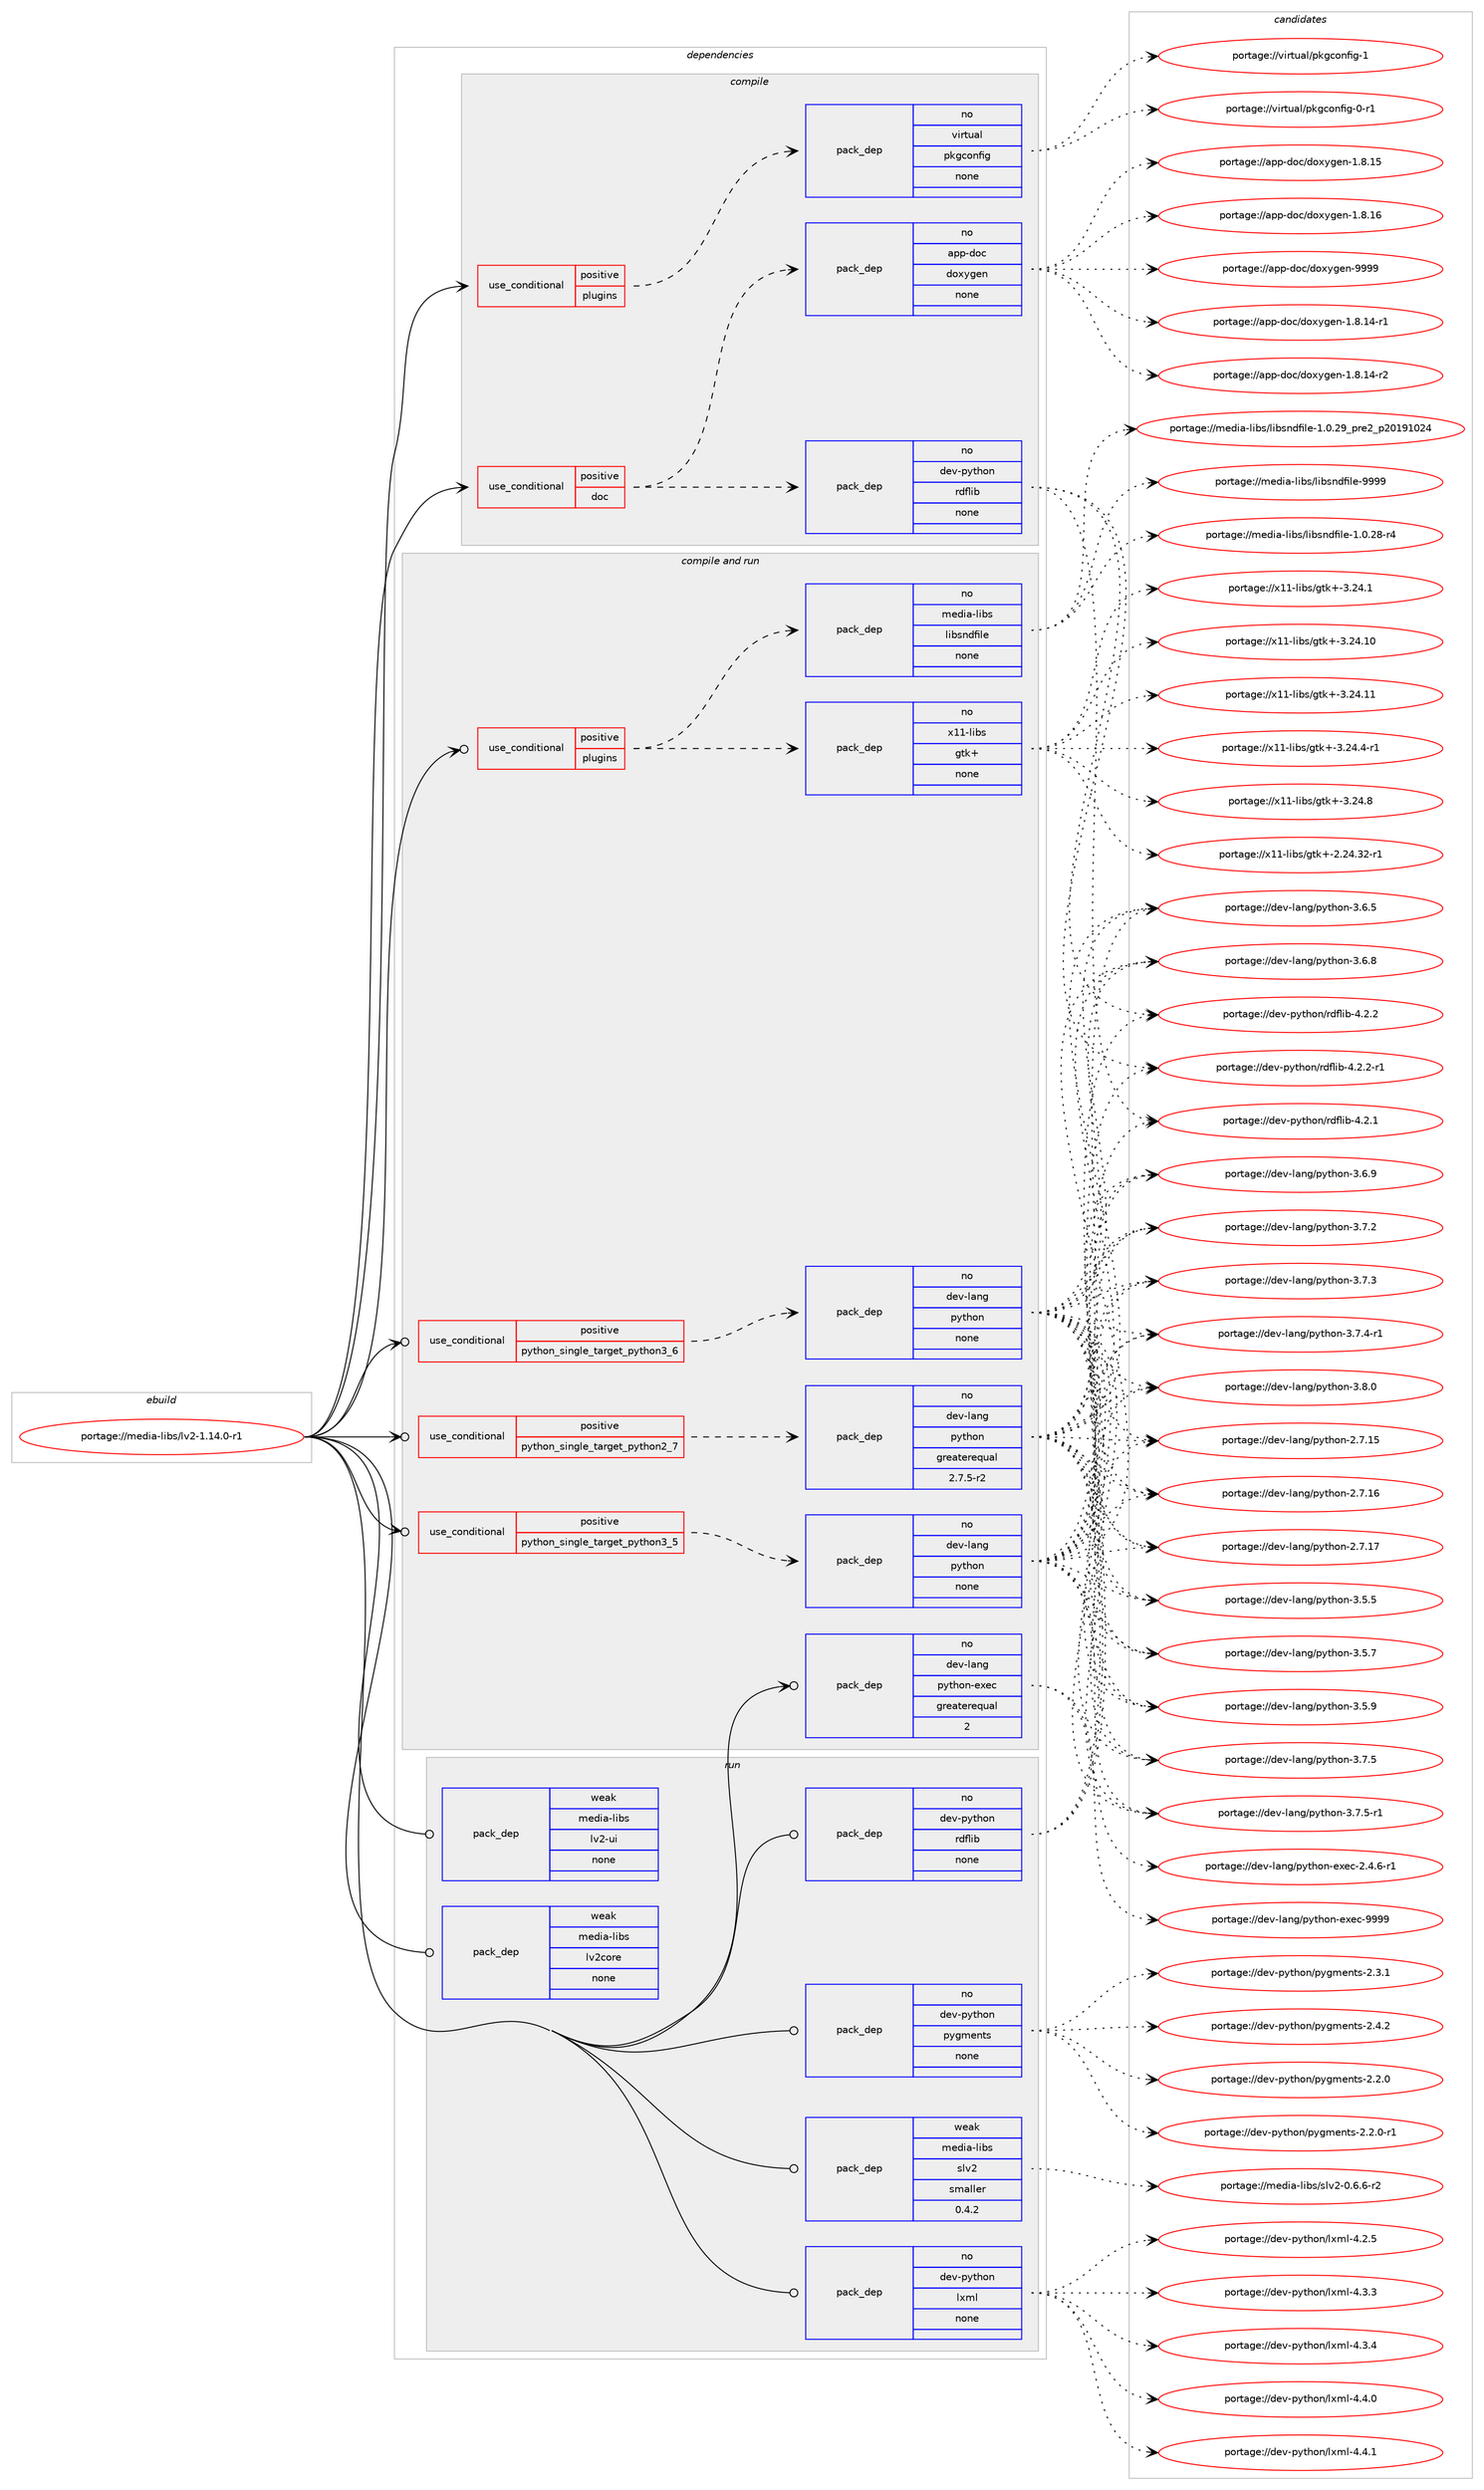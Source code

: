 digraph prolog {

# *************
# Graph options
# *************

newrank=true;
concentrate=true;
compound=true;
graph [rankdir=LR,fontname=Helvetica,fontsize=10,ranksep=1.5];#, ranksep=2.5, nodesep=0.2];
edge  [arrowhead=vee];
node  [fontname=Helvetica,fontsize=10];

# **********
# The ebuild
# **********

subgraph cluster_leftcol {
color=gray;
rank=same;
label=<<i>ebuild</i>>;
id [label="portage://media-libs/lv2-1.14.0-r1", color=red, width=4, href="../media-libs/lv2-1.14.0-r1.svg"];
}

# ****************
# The dependencies
# ****************

subgraph cluster_midcol {
color=gray;
label=<<i>dependencies</i>>;
subgraph cluster_compile {
fillcolor="#eeeeee";
style=filled;
label=<<i>compile</i>>;
subgraph cond80447 {
dependency322289 [label=<<TABLE BORDER="0" CELLBORDER="1" CELLSPACING="0" CELLPADDING="4"><TR><TD ROWSPAN="3" CELLPADDING="10">use_conditional</TD></TR><TR><TD>positive</TD></TR><TR><TD>doc</TD></TR></TABLE>>, shape=none, color=red];
subgraph pack236575 {
dependency322290 [label=<<TABLE BORDER="0" CELLBORDER="1" CELLSPACING="0" CELLPADDING="4" WIDTH="220"><TR><TD ROWSPAN="6" CELLPADDING="30">pack_dep</TD></TR><TR><TD WIDTH="110">no</TD></TR><TR><TD>app-doc</TD></TR><TR><TD>doxygen</TD></TR><TR><TD>none</TD></TR><TR><TD></TD></TR></TABLE>>, shape=none, color=blue];
}
dependency322289:e -> dependency322290:w [weight=20,style="dashed",arrowhead="vee"];
subgraph pack236576 {
dependency322291 [label=<<TABLE BORDER="0" CELLBORDER="1" CELLSPACING="0" CELLPADDING="4" WIDTH="220"><TR><TD ROWSPAN="6" CELLPADDING="30">pack_dep</TD></TR><TR><TD WIDTH="110">no</TD></TR><TR><TD>dev-python</TD></TR><TR><TD>rdflib</TD></TR><TR><TD>none</TD></TR><TR><TD></TD></TR></TABLE>>, shape=none, color=blue];
}
dependency322289:e -> dependency322291:w [weight=20,style="dashed",arrowhead="vee"];
}
id:e -> dependency322289:w [weight=20,style="solid",arrowhead="vee"];
subgraph cond80448 {
dependency322292 [label=<<TABLE BORDER="0" CELLBORDER="1" CELLSPACING="0" CELLPADDING="4"><TR><TD ROWSPAN="3" CELLPADDING="10">use_conditional</TD></TR><TR><TD>positive</TD></TR><TR><TD>plugins</TD></TR></TABLE>>, shape=none, color=red];
subgraph pack236577 {
dependency322293 [label=<<TABLE BORDER="0" CELLBORDER="1" CELLSPACING="0" CELLPADDING="4" WIDTH="220"><TR><TD ROWSPAN="6" CELLPADDING="30">pack_dep</TD></TR><TR><TD WIDTH="110">no</TD></TR><TR><TD>virtual</TD></TR><TR><TD>pkgconfig</TD></TR><TR><TD>none</TD></TR><TR><TD></TD></TR></TABLE>>, shape=none, color=blue];
}
dependency322292:e -> dependency322293:w [weight=20,style="dashed",arrowhead="vee"];
}
id:e -> dependency322292:w [weight=20,style="solid",arrowhead="vee"];
}
subgraph cluster_compileandrun {
fillcolor="#eeeeee";
style=filled;
label=<<i>compile and run</i>>;
subgraph cond80449 {
dependency322294 [label=<<TABLE BORDER="0" CELLBORDER="1" CELLSPACING="0" CELLPADDING="4"><TR><TD ROWSPAN="3" CELLPADDING="10">use_conditional</TD></TR><TR><TD>positive</TD></TR><TR><TD>plugins</TD></TR></TABLE>>, shape=none, color=red];
subgraph pack236578 {
dependency322295 [label=<<TABLE BORDER="0" CELLBORDER="1" CELLSPACING="0" CELLPADDING="4" WIDTH="220"><TR><TD ROWSPAN="6" CELLPADDING="30">pack_dep</TD></TR><TR><TD WIDTH="110">no</TD></TR><TR><TD>x11-libs</TD></TR><TR><TD>gtk+</TD></TR><TR><TD>none</TD></TR><TR><TD></TD></TR></TABLE>>, shape=none, color=blue];
}
dependency322294:e -> dependency322295:w [weight=20,style="dashed",arrowhead="vee"];
subgraph pack236579 {
dependency322296 [label=<<TABLE BORDER="0" CELLBORDER="1" CELLSPACING="0" CELLPADDING="4" WIDTH="220"><TR><TD ROWSPAN="6" CELLPADDING="30">pack_dep</TD></TR><TR><TD WIDTH="110">no</TD></TR><TR><TD>media-libs</TD></TR><TR><TD>libsndfile</TD></TR><TR><TD>none</TD></TR><TR><TD></TD></TR></TABLE>>, shape=none, color=blue];
}
dependency322294:e -> dependency322296:w [weight=20,style="dashed",arrowhead="vee"];
}
id:e -> dependency322294:w [weight=20,style="solid",arrowhead="odotvee"];
subgraph cond80450 {
dependency322297 [label=<<TABLE BORDER="0" CELLBORDER="1" CELLSPACING="0" CELLPADDING="4"><TR><TD ROWSPAN="3" CELLPADDING="10">use_conditional</TD></TR><TR><TD>positive</TD></TR><TR><TD>python_single_target_python2_7</TD></TR></TABLE>>, shape=none, color=red];
subgraph pack236580 {
dependency322298 [label=<<TABLE BORDER="0" CELLBORDER="1" CELLSPACING="0" CELLPADDING="4" WIDTH="220"><TR><TD ROWSPAN="6" CELLPADDING="30">pack_dep</TD></TR><TR><TD WIDTH="110">no</TD></TR><TR><TD>dev-lang</TD></TR><TR><TD>python</TD></TR><TR><TD>greaterequal</TD></TR><TR><TD>2.7.5-r2</TD></TR></TABLE>>, shape=none, color=blue];
}
dependency322297:e -> dependency322298:w [weight=20,style="dashed",arrowhead="vee"];
}
id:e -> dependency322297:w [weight=20,style="solid",arrowhead="odotvee"];
subgraph cond80451 {
dependency322299 [label=<<TABLE BORDER="0" CELLBORDER="1" CELLSPACING="0" CELLPADDING="4"><TR><TD ROWSPAN="3" CELLPADDING="10">use_conditional</TD></TR><TR><TD>positive</TD></TR><TR><TD>python_single_target_python3_5</TD></TR></TABLE>>, shape=none, color=red];
subgraph pack236581 {
dependency322300 [label=<<TABLE BORDER="0" CELLBORDER="1" CELLSPACING="0" CELLPADDING="4" WIDTH="220"><TR><TD ROWSPAN="6" CELLPADDING="30">pack_dep</TD></TR><TR><TD WIDTH="110">no</TD></TR><TR><TD>dev-lang</TD></TR><TR><TD>python</TD></TR><TR><TD>none</TD></TR><TR><TD></TD></TR></TABLE>>, shape=none, color=blue];
}
dependency322299:e -> dependency322300:w [weight=20,style="dashed",arrowhead="vee"];
}
id:e -> dependency322299:w [weight=20,style="solid",arrowhead="odotvee"];
subgraph cond80452 {
dependency322301 [label=<<TABLE BORDER="0" CELLBORDER="1" CELLSPACING="0" CELLPADDING="4"><TR><TD ROWSPAN="3" CELLPADDING="10">use_conditional</TD></TR><TR><TD>positive</TD></TR><TR><TD>python_single_target_python3_6</TD></TR></TABLE>>, shape=none, color=red];
subgraph pack236582 {
dependency322302 [label=<<TABLE BORDER="0" CELLBORDER="1" CELLSPACING="0" CELLPADDING="4" WIDTH="220"><TR><TD ROWSPAN="6" CELLPADDING="30">pack_dep</TD></TR><TR><TD WIDTH="110">no</TD></TR><TR><TD>dev-lang</TD></TR><TR><TD>python</TD></TR><TR><TD>none</TD></TR><TR><TD></TD></TR></TABLE>>, shape=none, color=blue];
}
dependency322301:e -> dependency322302:w [weight=20,style="dashed",arrowhead="vee"];
}
id:e -> dependency322301:w [weight=20,style="solid",arrowhead="odotvee"];
subgraph pack236583 {
dependency322303 [label=<<TABLE BORDER="0" CELLBORDER="1" CELLSPACING="0" CELLPADDING="4" WIDTH="220"><TR><TD ROWSPAN="6" CELLPADDING="30">pack_dep</TD></TR><TR><TD WIDTH="110">no</TD></TR><TR><TD>dev-lang</TD></TR><TR><TD>python-exec</TD></TR><TR><TD>greaterequal</TD></TR><TR><TD>2</TD></TR></TABLE>>, shape=none, color=blue];
}
id:e -> dependency322303:w [weight=20,style="solid",arrowhead="odotvee"];
}
subgraph cluster_run {
fillcolor="#eeeeee";
style=filled;
label=<<i>run</i>>;
subgraph pack236584 {
dependency322304 [label=<<TABLE BORDER="0" CELLBORDER="1" CELLSPACING="0" CELLPADDING="4" WIDTH="220"><TR><TD ROWSPAN="6" CELLPADDING="30">pack_dep</TD></TR><TR><TD WIDTH="110">no</TD></TR><TR><TD>dev-python</TD></TR><TR><TD>lxml</TD></TR><TR><TD>none</TD></TR><TR><TD></TD></TR></TABLE>>, shape=none, color=blue];
}
id:e -> dependency322304:w [weight=20,style="solid",arrowhead="odot"];
subgraph pack236585 {
dependency322305 [label=<<TABLE BORDER="0" CELLBORDER="1" CELLSPACING="0" CELLPADDING="4" WIDTH="220"><TR><TD ROWSPAN="6" CELLPADDING="30">pack_dep</TD></TR><TR><TD WIDTH="110">no</TD></TR><TR><TD>dev-python</TD></TR><TR><TD>pygments</TD></TR><TR><TD>none</TD></TR><TR><TD></TD></TR></TABLE>>, shape=none, color=blue];
}
id:e -> dependency322305:w [weight=20,style="solid",arrowhead="odot"];
subgraph pack236586 {
dependency322306 [label=<<TABLE BORDER="0" CELLBORDER="1" CELLSPACING="0" CELLPADDING="4" WIDTH="220"><TR><TD ROWSPAN="6" CELLPADDING="30">pack_dep</TD></TR><TR><TD WIDTH="110">no</TD></TR><TR><TD>dev-python</TD></TR><TR><TD>rdflib</TD></TR><TR><TD>none</TD></TR><TR><TD></TD></TR></TABLE>>, shape=none, color=blue];
}
id:e -> dependency322306:w [weight=20,style="solid",arrowhead="odot"];
subgraph pack236587 {
dependency322307 [label=<<TABLE BORDER="0" CELLBORDER="1" CELLSPACING="0" CELLPADDING="4" WIDTH="220"><TR><TD ROWSPAN="6" CELLPADDING="30">pack_dep</TD></TR><TR><TD WIDTH="110">weak</TD></TR><TR><TD>media-libs</TD></TR><TR><TD>lv2-ui</TD></TR><TR><TD>none</TD></TR><TR><TD></TD></TR></TABLE>>, shape=none, color=blue];
}
id:e -> dependency322307:w [weight=20,style="solid",arrowhead="odot"];
subgraph pack236588 {
dependency322308 [label=<<TABLE BORDER="0" CELLBORDER="1" CELLSPACING="0" CELLPADDING="4" WIDTH="220"><TR><TD ROWSPAN="6" CELLPADDING="30">pack_dep</TD></TR><TR><TD WIDTH="110">weak</TD></TR><TR><TD>media-libs</TD></TR><TR><TD>lv2core</TD></TR><TR><TD>none</TD></TR><TR><TD></TD></TR></TABLE>>, shape=none, color=blue];
}
id:e -> dependency322308:w [weight=20,style="solid",arrowhead="odot"];
subgraph pack236589 {
dependency322309 [label=<<TABLE BORDER="0" CELLBORDER="1" CELLSPACING="0" CELLPADDING="4" WIDTH="220"><TR><TD ROWSPAN="6" CELLPADDING="30">pack_dep</TD></TR><TR><TD WIDTH="110">weak</TD></TR><TR><TD>media-libs</TD></TR><TR><TD>slv2</TD></TR><TR><TD>smaller</TD></TR><TR><TD>0.4.2</TD></TR></TABLE>>, shape=none, color=blue];
}
id:e -> dependency322309:w [weight=20,style="solid",arrowhead="odot"];
}
}

# **************
# The candidates
# **************

subgraph cluster_choices {
rank=same;
color=gray;
label=<<i>candidates</i>>;

subgraph choice236575 {
color=black;
nodesep=1;
choiceportage97112112451001119947100111120121103101110454946564649524511449 [label="portage://app-doc/doxygen-1.8.14-r1", color=red, width=4,href="../app-doc/doxygen-1.8.14-r1.svg"];
choiceportage97112112451001119947100111120121103101110454946564649524511450 [label="portage://app-doc/doxygen-1.8.14-r2", color=red, width=4,href="../app-doc/doxygen-1.8.14-r2.svg"];
choiceportage9711211245100111994710011112012110310111045494656464953 [label="portage://app-doc/doxygen-1.8.15", color=red, width=4,href="../app-doc/doxygen-1.8.15.svg"];
choiceportage9711211245100111994710011112012110310111045494656464954 [label="portage://app-doc/doxygen-1.8.16", color=red, width=4,href="../app-doc/doxygen-1.8.16.svg"];
choiceportage971121124510011199471001111201211031011104557575757 [label="portage://app-doc/doxygen-9999", color=red, width=4,href="../app-doc/doxygen-9999.svg"];
dependency322290:e -> choiceportage97112112451001119947100111120121103101110454946564649524511449:w [style=dotted,weight="100"];
dependency322290:e -> choiceportage97112112451001119947100111120121103101110454946564649524511450:w [style=dotted,weight="100"];
dependency322290:e -> choiceportage9711211245100111994710011112012110310111045494656464953:w [style=dotted,weight="100"];
dependency322290:e -> choiceportage9711211245100111994710011112012110310111045494656464954:w [style=dotted,weight="100"];
dependency322290:e -> choiceportage971121124510011199471001111201211031011104557575757:w [style=dotted,weight="100"];
}
subgraph choice236576 {
color=black;
nodesep=1;
choiceportage100101118451121211161041111104711410010210810598455246504649 [label="portage://dev-python/rdflib-4.2.1", color=red, width=4,href="../dev-python/rdflib-4.2.1.svg"];
choiceportage100101118451121211161041111104711410010210810598455246504650 [label="portage://dev-python/rdflib-4.2.2", color=red, width=4,href="../dev-python/rdflib-4.2.2.svg"];
choiceportage1001011184511212111610411111047114100102108105984552465046504511449 [label="portage://dev-python/rdflib-4.2.2-r1", color=red, width=4,href="../dev-python/rdflib-4.2.2-r1.svg"];
dependency322291:e -> choiceportage100101118451121211161041111104711410010210810598455246504649:w [style=dotted,weight="100"];
dependency322291:e -> choiceportage100101118451121211161041111104711410010210810598455246504650:w [style=dotted,weight="100"];
dependency322291:e -> choiceportage1001011184511212111610411111047114100102108105984552465046504511449:w [style=dotted,weight="100"];
}
subgraph choice236577 {
color=black;
nodesep=1;
choiceportage11810511411611797108471121071039911111010210510345484511449 [label="portage://virtual/pkgconfig-0-r1", color=red, width=4,href="../virtual/pkgconfig-0-r1.svg"];
choiceportage1181051141161179710847112107103991111101021051034549 [label="portage://virtual/pkgconfig-1", color=red, width=4,href="../virtual/pkgconfig-1.svg"];
dependency322293:e -> choiceportage11810511411611797108471121071039911111010210510345484511449:w [style=dotted,weight="100"];
dependency322293:e -> choiceportage1181051141161179710847112107103991111101021051034549:w [style=dotted,weight="100"];
}
subgraph choice236578 {
color=black;
nodesep=1;
choiceportage12049494510810598115471031161074345504650524651504511449 [label="portage://x11-libs/gtk+-2.24.32-r1", color=red, width=4,href="../x11-libs/gtk+-2.24.32-r1.svg"];
choiceportage12049494510810598115471031161074345514650524649 [label="portage://x11-libs/gtk+-3.24.1", color=red, width=4,href="../x11-libs/gtk+-3.24.1.svg"];
choiceportage1204949451081059811547103116107434551465052464948 [label="portage://x11-libs/gtk+-3.24.10", color=red, width=4,href="../x11-libs/gtk+-3.24.10.svg"];
choiceportage1204949451081059811547103116107434551465052464949 [label="portage://x11-libs/gtk+-3.24.11", color=red, width=4,href="../x11-libs/gtk+-3.24.11.svg"];
choiceportage120494945108105981154710311610743455146505246524511449 [label="portage://x11-libs/gtk+-3.24.4-r1", color=red, width=4,href="../x11-libs/gtk+-3.24.4-r1.svg"];
choiceportage12049494510810598115471031161074345514650524656 [label="portage://x11-libs/gtk+-3.24.8", color=red, width=4,href="../x11-libs/gtk+-3.24.8.svg"];
dependency322295:e -> choiceportage12049494510810598115471031161074345504650524651504511449:w [style=dotted,weight="100"];
dependency322295:e -> choiceportage12049494510810598115471031161074345514650524649:w [style=dotted,weight="100"];
dependency322295:e -> choiceportage1204949451081059811547103116107434551465052464948:w [style=dotted,weight="100"];
dependency322295:e -> choiceportage1204949451081059811547103116107434551465052464949:w [style=dotted,weight="100"];
dependency322295:e -> choiceportage120494945108105981154710311610743455146505246524511449:w [style=dotted,weight="100"];
dependency322295:e -> choiceportage12049494510810598115471031161074345514650524656:w [style=dotted,weight="100"];
}
subgraph choice236579 {
color=black;
nodesep=1;
choiceportage1091011001059745108105981154710810598115110100102105108101454946484650564511452 [label="portage://media-libs/libsndfile-1.0.28-r4", color=red, width=4,href="../media-libs/libsndfile-1.0.28-r4.svg"];
choiceportage1091011001059745108105981154710810598115110100102105108101454946484650579511211410150951125048495749485052 [label="portage://media-libs/libsndfile-1.0.29_pre2_p20191024", color=red, width=4,href="../media-libs/libsndfile-1.0.29_pre2_p20191024.svg"];
choiceportage10910110010597451081059811547108105981151101001021051081014557575757 [label="portage://media-libs/libsndfile-9999", color=red, width=4,href="../media-libs/libsndfile-9999.svg"];
dependency322296:e -> choiceportage1091011001059745108105981154710810598115110100102105108101454946484650564511452:w [style=dotted,weight="100"];
dependency322296:e -> choiceportage1091011001059745108105981154710810598115110100102105108101454946484650579511211410150951125048495749485052:w [style=dotted,weight="100"];
dependency322296:e -> choiceportage10910110010597451081059811547108105981151101001021051081014557575757:w [style=dotted,weight="100"];
}
subgraph choice236580 {
color=black;
nodesep=1;
choiceportage10010111845108971101034711212111610411111045504655464953 [label="portage://dev-lang/python-2.7.15", color=red, width=4,href="../dev-lang/python-2.7.15.svg"];
choiceportage10010111845108971101034711212111610411111045504655464954 [label="portage://dev-lang/python-2.7.16", color=red, width=4,href="../dev-lang/python-2.7.16.svg"];
choiceportage10010111845108971101034711212111610411111045504655464955 [label="portage://dev-lang/python-2.7.17", color=red, width=4,href="../dev-lang/python-2.7.17.svg"];
choiceportage100101118451089711010347112121116104111110455146534653 [label="portage://dev-lang/python-3.5.5", color=red, width=4,href="../dev-lang/python-3.5.5.svg"];
choiceportage100101118451089711010347112121116104111110455146534655 [label="portage://dev-lang/python-3.5.7", color=red, width=4,href="../dev-lang/python-3.5.7.svg"];
choiceportage100101118451089711010347112121116104111110455146534657 [label="portage://dev-lang/python-3.5.9", color=red, width=4,href="../dev-lang/python-3.5.9.svg"];
choiceportage100101118451089711010347112121116104111110455146544653 [label="portage://dev-lang/python-3.6.5", color=red, width=4,href="../dev-lang/python-3.6.5.svg"];
choiceportage100101118451089711010347112121116104111110455146544656 [label="portage://dev-lang/python-3.6.8", color=red, width=4,href="../dev-lang/python-3.6.8.svg"];
choiceportage100101118451089711010347112121116104111110455146544657 [label="portage://dev-lang/python-3.6.9", color=red, width=4,href="../dev-lang/python-3.6.9.svg"];
choiceportage100101118451089711010347112121116104111110455146554650 [label="portage://dev-lang/python-3.7.2", color=red, width=4,href="../dev-lang/python-3.7.2.svg"];
choiceportage100101118451089711010347112121116104111110455146554651 [label="portage://dev-lang/python-3.7.3", color=red, width=4,href="../dev-lang/python-3.7.3.svg"];
choiceportage1001011184510897110103471121211161041111104551465546524511449 [label="portage://dev-lang/python-3.7.4-r1", color=red, width=4,href="../dev-lang/python-3.7.4-r1.svg"];
choiceportage100101118451089711010347112121116104111110455146554653 [label="portage://dev-lang/python-3.7.5", color=red, width=4,href="../dev-lang/python-3.7.5.svg"];
choiceportage1001011184510897110103471121211161041111104551465546534511449 [label="portage://dev-lang/python-3.7.5-r1", color=red, width=4,href="../dev-lang/python-3.7.5-r1.svg"];
choiceportage100101118451089711010347112121116104111110455146564648 [label="portage://dev-lang/python-3.8.0", color=red, width=4,href="../dev-lang/python-3.8.0.svg"];
dependency322298:e -> choiceportage10010111845108971101034711212111610411111045504655464953:w [style=dotted,weight="100"];
dependency322298:e -> choiceportage10010111845108971101034711212111610411111045504655464954:w [style=dotted,weight="100"];
dependency322298:e -> choiceportage10010111845108971101034711212111610411111045504655464955:w [style=dotted,weight="100"];
dependency322298:e -> choiceportage100101118451089711010347112121116104111110455146534653:w [style=dotted,weight="100"];
dependency322298:e -> choiceportage100101118451089711010347112121116104111110455146534655:w [style=dotted,weight="100"];
dependency322298:e -> choiceportage100101118451089711010347112121116104111110455146534657:w [style=dotted,weight="100"];
dependency322298:e -> choiceportage100101118451089711010347112121116104111110455146544653:w [style=dotted,weight="100"];
dependency322298:e -> choiceportage100101118451089711010347112121116104111110455146544656:w [style=dotted,weight="100"];
dependency322298:e -> choiceportage100101118451089711010347112121116104111110455146544657:w [style=dotted,weight="100"];
dependency322298:e -> choiceportage100101118451089711010347112121116104111110455146554650:w [style=dotted,weight="100"];
dependency322298:e -> choiceportage100101118451089711010347112121116104111110455146554651:w [style=dotted,weight="100"];
dependency322298:e -> choiceportage1001011184510897110103471121211161041111104551465546524511449:w [style=dotted,weight="100"];
dependency322298:e -> choiceportage100101118451089711010347112121116104111110455146554653:w [style=dotted,weight="100"];
dependency322298:e -> choiceportage1001011184510897110103471121211161041111104551465546534511449:w [style=dotted,weight="100"];
dependency322298:e -> choiceportage100101118451089711010347112121116104111110455146564648:w [style=dotted,weight="100"];
}
subgraph choice236581 {
color=black;
nodesep=1;
choiceportage10010111845108971101034711212111610411111045504655464953 [label="portage://dev-lang/python-2.7.15", color=red, width=4,href="../dev-lang/python-2.7.15.svg"];
choiceportage10010111845108971101034711212111610411111045504655464954 [label="portage://dev-lang/python-2.7.16", color=red, width=4,href="../dev-lang/python-2.7.16.svg"];
choiceportage10010111845108971101034711212111610411111045504655464955 [label="portage://dev-lang/python-2.7.17", color=red, width=4,href="../dev-lang/python-2.7.17.svg"];
choiceportage100101118451089711010347112121116104111110455146534653 [label="portage://dev-lang/python-3.5.5", color=red, width=4,href="../dev-lang/python-3.5.5.svg"];
choiceportage100101118451089711010347112121116104111110455146534655 [label="portage://dev-lang/python-3.5.7", color=red, width=4,href="../dev-lang/python-3.5.7.svg"];
choiceportage100101118451089711010347112121116104111110455146534657 [label="portage://dev-lang/python-3.5.9", color=red, width=4,href="../dev-lang/python-3.5.9.svg"];
choiceportage100101118451089711010347112121116104111110455146544653 [label="portage://dev-lang/python-3.6.5", color=red, width=4,href="../dev-lang/python-3.6.5.svg"];
choiceportage100101118451089711010347112121116104111110455146544656 [label="portage://dev-lang/python-3.6.8", color=red, width=4,href="../dev-lang/python-3.6.8.svg"];
choiceportage100101118451089711010347112121116104111110455146544657 [label="portage://dev-lang/python-3.6.9", color=red, width=4,href="../dev-lang/python-3.6.9.svg"];
choiceportage100101118451089711010347112121116104111110455146554650 [label="portage://dev-lang/python-3.7.2", color=red, width=4,href="../dev-lang/python-3.7.2.svg"];
choiceportage100101118451089711010347112121116104111110455146554651 [label="portage://dev-lang/python-3.7.3", color=red, width=4,href="../dev-lang/python-3.7.3.svg"];
choiceportage1001011184510897110103471121211161041111104551465546524511449 [label="portage://dev-lang/python-3.7.4-r1", color=red, width=4,href="../dev-lang/python-3.7.4-r1.svg"];
choiceportage100101118451089711010347112121116104111110455146554653 [label="portage://dev-lang/python-3.7.5", color=red, width=4,href="../dev-lang/python-3.7.5.svg"];
choiceportage1001011184510897110103471121211161041111104551465546534511449 [label="portage://dev-lang/python-3.7.5-r1", color=red, width=4,href="../dev-lang/python-3.7.5-r1.svg"];
choiceportage100101118451089711010347112121116104111110455146564648 [label="portage://dev-lang/python-3.8.0", color=red, width=4,href="../dev-lang/python-3.8.0.svg"];
dependency322300:e -> choiceportage10010111845108971101034711212111610411111045504655464953:w [style=dotted,weight="100"];
dependency322300:e -> choiceportage10010111845108971101034711212111610411111045504655464954:w [style=dotted,weight="100"];
dependency322300:e -> choiceportage10010111845108971101034711212111610411111045504655464955:w [style=dotted,weight="100"];
dependency322300:e -> choiceportage100101118451089711010347112121116104111110455146534653:w [style=dotted,weight="100"];
dependency322300:e -> choiceportage100101118451089711010347112121116104111110455146534655:w [style=dotted,weight="100"];
dependency322300:e -> choiceportage100101118451089711010347112121116104111110455146534657:w [style=dotted,weight="100"];
dependency322300:e -> choiceportage100101118451089711010347112121116104111110455146544653:w [style=dotted,weight="100"];
dependency322300:e -> choiceportage100101118451089711010347112121116104111110455146544656:w [style=dotted,weight="100"];
dependency322300:e -> choiceportage100101118451089711010347112121116104111110455146544657:w [style=dotted,weight="100"];
dependency322300:e -> choiceportage100101118451089711010347112121116104111110455146554650:w [style=dotted,weight="100"];
dependency322300:e -> choiceportage100101118451089711010347112121116104111110455146554651:w [style=dotted,weight="100"];
dependency322300:e -> choiceportage1001011184510897110103471121211161041111104551465546524511449:w [style=dotted,weight="100"];
dependency322300:e -> choiceportage100101118451089711010347112121116104111110455146554653:w [style=dotted,weight="100"];
dependency322300:e -> choiceportage1001011184510897110103471121211161041111104551465546534511449:w [style=dotted,weight="100"];
dependency322300:e -> choiceportage100101118451089711010347112121116104111110455146564648:w [style=dotted,weight="100"];
}
subgraph choice236582 {
color=black;
nodesep=1;
choiceportage10010111845108971101034711212111610411111045504655464953 [label="portage://dev-lang/python-2.7.15", color=red, width=4,href="../dev-lang/python-2.7.15.svg"];
choiceportage10010111845108971101034711212111610411111045504655464954 [label="portage://dev-lang/python-2.7.16", color=red, width=4,href="../dev-lang/python-2.7.16.svg"];
choiceportage10010111845108971101034711212111610411111045504655464955 [label="portage://dev-lang/python-2.7.17", color=red, width=4,href="../dev-lang/python-2.7.17.svg"];
choiceportage100101118451089711010347112121116104111110455146534653 [label="portage://dev-lang/python-3.5.5", color=red, width=4,href="../dev-lang/python-3.5.5.svg"];
choiceportage100101118451089711010347112121116104111110455146534655 [label="portage://dev-lang/python-3.5.7", color=red, width=4,href="../dev-lang/python-3.5.7.svg"];
choiceportage100101118451089711010347112121116104111110455146534657 [label="portage://dev-lang/python-3.5.9", color=red, width=4,href="../dev-lang/python-3.5.9.svg"];
choiceportage100101118451089711010347112121116104111110455146544653 [label="portage://dev-lang/python-3.6.5", color=red, width=4,href="../dev-lang/python-3.6.5.svg"];
choiceportage100101118451089711010347112121116104111110455146544656 [label="portage://dev-lang/python-3.6.8", color=red, width=4,href="../dev-lang/python-3.6.8.svg"];
choiceportage100101118451089711010347112121116104111110455146544657 [label="portage://dev-lang/python-3.6.9", color=red, width=4,href="../dev-lang/python-3.6.9.svg"];
choiceportage100101118451089711010347112121116104111110455146554650 [label="portage://dev-lang/python-3.7.2", color=red, width=4,href="../dev-lang/python-3.7.2.svg"];
choiceportage100101118451089711010347112121116104111110455146554651 [label="portage://dev-lang/python-3.7.3", color=red, width=4,href="../dev-lang/python-3.7.3.svg"];
choiceportage1001011184510897110103471121211161041111104551465546524511449 [label="portage://dev-lang/python-3.7.4-r1", color=red, width=4,href="../dev-lang/python-3.7.4-r1.svg"];
choiceportage100101118451089711010347112121116104111110455146554653 [label="portage://dev-lang/python-3.7.5", color=red, width=4,href="../dev-lang/python-3.7.5.svg"];
choiceportage1001011184510897110103471121211161041111104551465546534511449 [label="portage://dev-lang/python-3.7.5-r1", color=red, width=4,href="../dev-lang/python-3.7.5-r1.svg"];
choiceportage100101118451089711010347112121116104111110455146564648 [label="portage://dev-lang/python-3.8.0", color=red, width=4,href="../dev-lang/python-3.8.0.svg"];
dependency322302:e -> choiceportage10010111845108971101034711212111610411111045504655464953:w [style=dotted,weight="100"];
dependency322302:e -> choiceportage10010111845108971101034711212111610411111045504655464954:w [style=dotted,weight="100"];
dependency322302:e -> choiceportage10010111845108971101034711212111610411111045504655464955:w [style=dotted,weight="100"];
dependency322302:e -> choiceportage100101118451089711010347112121116104111110455146534653:w [style=dotted,weight="100"];
dependency322302:e -> choiceportage100101118451089711010347112121116104111110455146534655:w [style=dotted,weight="100"];
dependency322302:e -> choiceportage100101118451089711010347112121116104111110455146534657:w [style=dotted,weight="100"];
dependency322302:e -> choiceportage100101118451089711010347112121116104111110455146544653:w [style=dotted,weight="100"];
dependency322302:e -> choiceportage100101118451089711010347112121116104111110455146544656:w [style=dotted,weight="100"];
dependency322302:e -> choiceportage100101118451089711010347112121116104111110455146544657:w [style=dotted,weight="100"];
dependency322302:e -> choiceportage100101118451089711010347112121116104111110455146554650:w [style=dotted,weight="100"];
dependency322302:e -> choiceportage100101118451089711010347112121116104111110455146554651:w [style=dotted,weight="100"];
dependency322302:e -> choiceportage1001011184510897110103471121211161041111104551465546524511449:w [style=dotted,weight="100"];
dependency322302:e -> choiceportage100101118451089711010347112121116104111110455146554653:w [style=dotted,weight="100"];
dependency322302:e -> choiceportage1001011184510897110103471121211161041111104551465546534511449:w [style=dotted,weight="100"];
dependency322302:e -> choiceportage100101118451089711010347112121116104111110455146564648:w [style=dotted,weight="100"];
}
subgraph choice236583 {
color=black;
nodesep=1;
choiceportage10010111845108971101034711212111610411111045101120101994550465246544511449 [label="portage://dev-lang/python-exec-2.4.6-r1", color=red, width=4,href="../dev-lang/python-exec-2.4.6-r1.svg"];
choiceportage10010111845108971101034711212111610411111045101120101994557575757 [label="portage://dev-lang/python-exec-9999", color=red, width=4,href="../dev-lang/python-exec-9999.svg"];
dependency322303:e -> choiceportage10010111845108971101034711212111610411111045101120101994550465246544511449:w [style=dotted,weight="100"];
dependency322303:e -> choiceportage10010111845108971101034711212111610411111045101120101994557575757:w [style=dotted,weight="100"];
}
subgraph choice236584 {
color=black;
nodesep=1;
choiceportage1001011184511212111610411111047108120109108455246504653 [label="portage://dev-python/lxml-4.2.5", color=red, width=4,href="../dev-python/lxml-4.2.5.svg"];
choiceportage1001011184511212111610411111047108120109108455246514651 [label="portage://dev-python/lxml-4.3.3", color=red, width=4,href="../dev-python/lxml-4.3.3.svg"];
choiceportage1001011184511212111610411111047108120109108455246514652 [label="portage://dev-python/lxml-4.3.4", color=red, width=4,href="../dev-python/lxml-4.3.4.svg"];
choiceportage1001011184511212111610411111047108120109108455246524648 [label="portage://dev-python/lxml-4.4.0", color=red, width=4,href="../dev-python/lxml-4.4.0.svg"];
choiceportage1001011184511212111610411111047108120109108455246524649 [label="portage://dev-python/lxml-4.4.1", color=red, width=4,href="../dev-python/lxml-4.4.1.svg"];
dependency322304:e -> choiceportage1001011184511212111610411111047108120109108455246504653:w [style=dotted,weight="100"];
dependency322304:e -> choiceportage1001011184511212111610411111047108120109108455246514651:w [style=dotted,weight="100"];
dependency322304:e -> choiceportage1001011184511212111610411111047108120109108455246514652:w [style=dotted,weight="100"];
dependency322304:e -> choiceportage1001011184511212111610411111047108120109108455246524648:w [style=dotted,weight="100"];
dependency322304:e -> choiceportage1001011184511212111610411111047108120109108455246524649:w [style=dotted,weight="100"];
}
subgraph choice236585 {
color=black;
nodesep=1;
choiceportage1001011184511212111610411111047112121103109101110116115455046504648 [label="portage://dev-python/pygments-2.2.0", color=red, width=4,href="../dev-python/pygments-2.2.0.svg"];
choiceportage10010111845112121116104111110471121211031091011101161154550465046484511449 [label="portage://dev-python/pygments-2.2.0-r1", color=red, width=4,href="../dev-python/pygments-2.2.0-r1.svg"];
choiceportage1001011184511212111610411111047112121103109101110116115455046514649 [label="portage://dev-python/pygments-2.3.1", color=red, width=4,href="../dev-python/pygments-2.3.1.svg"];
choiceportage1001011184511212111610411111047112121103109101110116115455046524650 [label="portage://dev-python/pygments-2.4.2", color=red, width=4,href="../dev-python/pygments-2.4.2.svg"];
dependency322305:e -> choiceportage1001011184511212111610411111047112121103109101110116115455046504648:w [style=dotted,weight="100"];
dependency322305:e -> choiceportage10010111845112121116104111110471121211031091011101161154550465046484511449:w [style=dotted,weight="100"];
dependency322305:e -> choiceportage1001011184511212111610411111047112121103109101110116115455046514649:w [style=dotted,weight="100"];
dependency322305:e -> choiceportage1001011184511212111610411111047112121103109101110116115455046524650:w [style=dotted,weight="100"];
}
subgraph choice236586 {
color=black;
nodesep=1;
choiceportage100101118451121211161041111104711410010210810598455246504649 [label="portage://dev-python/rdflib-4.2.1", color=red, width=4,href="../dev-python/rdflib-4.2.1.svg"];
choiceportage100101118451121211161041111104711410010210810598455246504650 [label="portage://dev-python/rdflib-4.2.2", color=red, width=4,href="../dev-python/rdflib-4.2.2.svg"];
choiceportage1001011184511212111610411111047114100102108105984552465046504511449 [label="portage://dev-python/rdflib-4.2.2-r1", color=red, width=4,href="../dev-python/rdflib-4.2.2-r1.svg"];
dependency322306:e -> choiceportage100101118451121211161041111104711410010210810598455246504649:w [style=dotted,weight="100"];
dependency322306:e -> choiceportage100101118451121211161041111104711410010210810598455246504650:w [style=dotted,weight="100"];
dependency322306:e -> choiceportage1001011184511212111610411111047114100102108105984552465046504511449:w [style=dotted,weight="100"];
}
subgraph choice236587 {
color=black;
nodesep=1;
}
subgraph choice236588 {
color=black;
nodesep=1;
}
subgraph choice236589 {
color=black;
nodesep=1;
choiceportage10910110010597451081059811547115108118504548465446544511450 [label="portage://media-libs/slv2-0.6.6-r2", color=red, width=4,href="../media-libs/slv2-0.6.6-r2.svg"];
dependency322309:e -> choiceportage10910110010597451081059811547115108118504548465446544511450:w [style=dotted,weight="100"];
}
}

}
